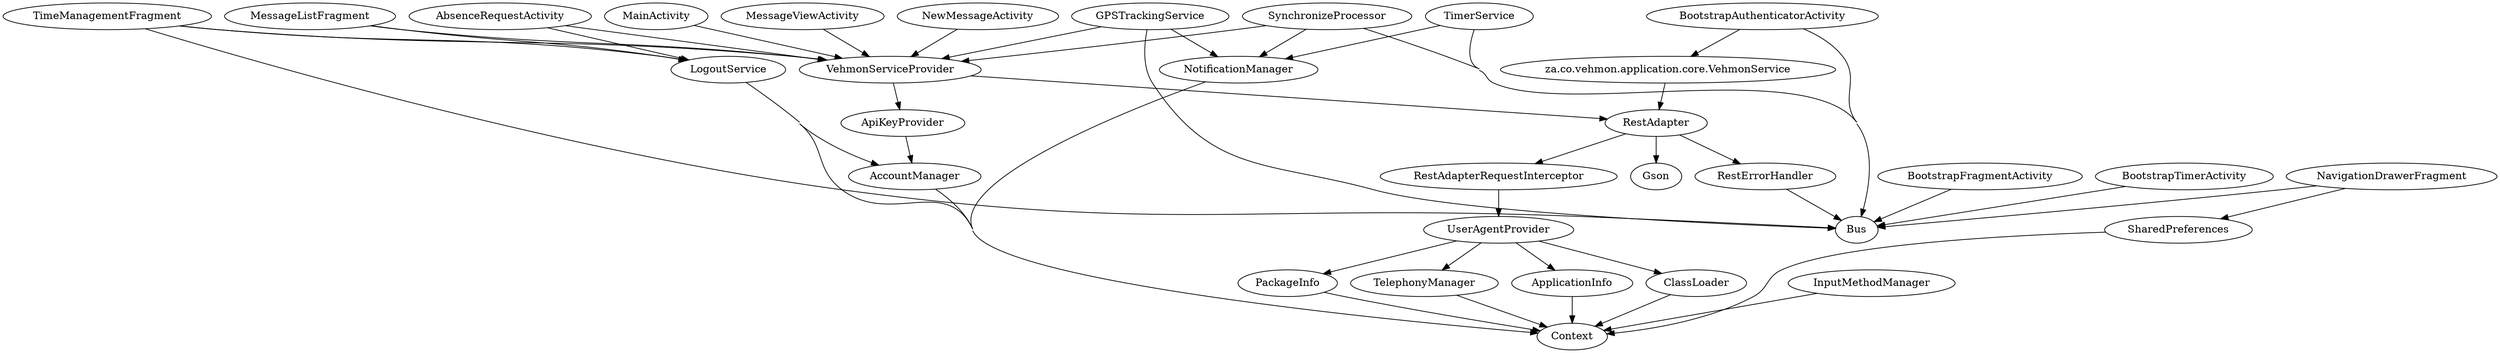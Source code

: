 digraph G1 {
  concentrate = true;
  AbsenceRequestActivity -> VehmonServiceProvider;
  AbsenceRequestActivity -> LogoutService;
  AccountManager -> Context;
  ApiKeyProvider -> AccountManager;
  ApplicationInfo -> Context;
  BootstrapAuthenticatorActivity -> Bus;
  n2 [label="za.co.vehmon.application.core.VehmonService"];
  BootstrapAuthenticatorActivity -> n2;
  BootstrapFragmentActivity -> Bus;
  BootstrapTimerActivity -> Bus;
  ClassLoader -> Context;
  GPSTrackingService -> VehmonServiceProvider;
  GPSTrackingService -> Bus;
  GPSTrackingService -> NotificationManager;
  InputMethodManager -> Context;
  LogoutService -> AccountManager;
  LogoutService -> Context;
  MainActivity -> VehmonServiceProvider;
  MessageListFragment -> VehmonServiceProvider;
  MessageListFragment -> LogoutService;
  MessageViewActivity -> VehmonServiceProvider;
  NavigationDrawerFragment -> SharedPreferences;
  NavigationDrawerFragment -> Bus;
  NewMessageActivity -> VehmonServiceProvider;
  NotificationManager -> Context;
  PackageInfo -> Context;
  RestAdapter -> Gson;
  RestAdapter -> RestAdapterRequestInterceptor;
  RestAdapter -> RestErrorHandler;
  RestAdapterRequestInterceptor -> UserAgentProvider;
  RestErrorHandler -> Bus;
  SharedPreferences -> Context;
  SynchronizeProcessor -> VehmonServiceProvider;
  SynchronizeProcessor -> Bus;
  SynchronizeProcessor -> NotificationManager;
  TelephonyManager -> Context;
  TimeManagementFragment -> Bus;
  TimeManagementFragment -> VehmonServiceProvider;
  TimeManagementFragment -> LogoutService;
  TimerService -> Bus;
  TimerService -> NotificationManager;
  UserAgentProvider -> PackageInfo;
  UserAgentProvider -> TelephonyManager;
  UserAgentProvider -> ApplicationInfo;
  UserAgentProvider -> ClassLoader;
  VehmonServiceProvider -> ApiKeyProvider;
  VehmonServiceProvider -> RestAdapter;
  n2 -> RestAdapter;
}
